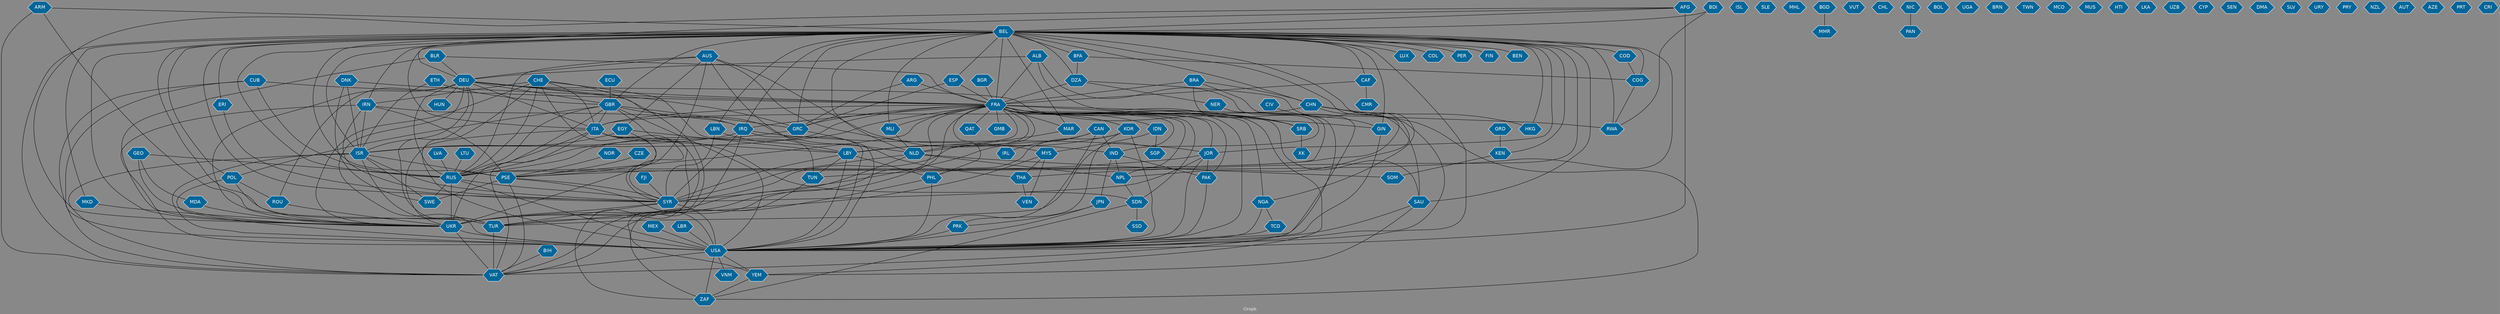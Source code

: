 // Countries together in item graph
graph {
	graph [bgcolor="#888888" fontcolor=white fontsize=12 label="Graph" outputorder=edgesfirst overlap=prism]
	node [color=white fillcolor="#006699" fontcolor=white fontname=Helvetica shape=hexagon style=filled]
	edge [arrowhead=open color=black fontcolor=white fontname=Courier fontsize=12]
		BRA [label=BRA]
		GBR [label=GBR]
		TUN [label=TUN]
		BEL [label=BEL]
		LBY [label=LBY]
		RUS [label=RUS]
		ISR [label=ISR]
		FRA [label=FRA]
		NLD [label=NLD]
		COG [label=COG]
		CHE [label=CHE]
		UKR [label=UKR]
		CHN [label=CHN]
		ITA [label=ITA]
		ARM [label=ARM]
		USA [label=USA]
		ARG [label=ARG]
		TUR [label=TUR]
		BDI [label=BDI]
		DNK [label=DNK]
		DEU [label=DEU]
		TCD [label=TCD]
		GRC [label=GRC]
		PSE [label=PSE]
		LBN [label=LBN]
		SDN [label=SDN]
		BLR [label=BLR]
		ISL [label=ISL]
		ESP [label=ESP]
		SYR [label=SYR]
		VAT [label=VAT]
		AUS [label=AUS]
		MAR [label=MAR]
		SLE [label=SLE]
		CAN [label=CAN]
		MLI [label=MLI]
		NGA [label=NGA]
		COD [label=COD]
		MHL [label=MHL]
		NPL [label=NPL]
		IRQ [label=IRQ]
		THA [label=THA]
		EGY [label=EGY]
		YEM [label=YEM]
		MYS [label=MYS]
		IRN [label=IRN]
		BGD [label=BGD]
		KEN [label=KEN]
		LUX [label=LUX]
		VUT [label=VUT]
		PRK [label=PRK]
		PHL [label=PHL]
		POL [label=POL]
		GIN [label=GIN]
		HKG [label=HKG]
		CAF [label=CAF]
		CHL [label=CHL]
		JPN [label=JPN]
		NER [label=NER]
		BFA [label=BFA]
		ZAF [label=ZAF]
		CUB [label=CUB]
		SWE [label=SWE]
		JOR [label=JOR]
		VEN [label=VEN]
		IRL [label=IRL]
		AFG [label=AFG]
		MEX [label=MEX]
		NOR [label=NOR]
		MMR [label=MMR]
		DZA [label=DZA]
		KOR [label=KOR]
		RWA [label=RWA]
		PAK [label=PAK]
		CIV [label=CIV]
		LBR [label=LBR]
		ETH [label=ETH]
		HUN [label=HUN]
		IDN [label=IDN]
		PAN [label=PAN]
		COL [label=COL]
		ROU [label=ROU]
		SAU [label=SAU]
		NIC [label=NIC]
		SOM [label=SOM]
		SRB [label=SRB]
		BOL [label=BOL]
		QAT [label=QAT]
		PER [label=PER]
		ECU [label=ECU]
		GRD [label=GRD]
		MKD [label=MKD]
		IND [label=IND]
		VNM [label=VNM]
		UGA [label=UGA]
		BRN [label=BRN]
		LVA [label=LVA]
		TWN [label=TWN]
		MCO [label=MCO]
		MDA [label=MDA]
		XK [label=XK]
		GEO [label=GEO]
		CZE [label=CZE]
		ALB [label=ALB]
		MUS [label=MUS]
		HTI [label=HTI]
		LKA [label=LKA]
		UZB [label=UZB]
		CYP [label=CYP]
		BIH [label=BIH]
		SEN [label=SEN]
		DMA [label=DMA]
		CMR [label=CMR]
		ERI [label=ERI]
		SSD [label=SSD]
		FJI [label=FJI]
		SLV [label=SLV]
		URY [label=URY]
		PRY [label=PRY]
		FIN [label=FIN]
		GMB [label=GMB]
		NZL [label=NZL]
		LTU [label=LTU]
		AUT [label=AUT]
		SGP [label=SGP]
		AZE [label=AZE]
		BGR [label=BGR]
		PRT [label=PRT]
		CRI [label=CRI]
		BEN [label=BEN]
			FRA -- IDN [weight=1]
			DEU -- ITA [weight=1]
			IDN -- MYS [weight=4]
			ALB -- SRB [weight=1]
			SYR -- TUR [weight=15]
			BEL -- RWA [weight=3]
			IRN -- USA [weight=4]
			CZE -- PSE [weight=1]
			BEL -- COD [weight=2]
			USA -- VAT [weight=1]
			GRC -- USA [weight=3]
			FRA -- GMB [weight=1]
			CAF -- FRA [weight=6]
			LBY -- USA [weight=2]
			CAN -- USA [weight=2]
			SAU -- YEM [weight=3]
			AUS -- THA [weight=1]
			PHL -- VAT [weight=1]
			DZA -- NER [weight=1]
			BEL -- MKD [weight=1]
			FRA -- ITA [weight=3]
			GBR -- TUR [weight=1]
			LBY -- TUN [weight=2]
			ITA -- RUS [weight=1]
			ARM -- TUR [weight=7]
			IDN -- SGP [weight=1]
			CHN -- ZAF [weight=2]
			BFA -- DZA [weight=1]
			CHE -- ITA [weight=1]
			FRA -- MAR [weight=1]
			ROU -- UKR [weight=2]
			BEL -- COG [weight=6]
			DEU -- GBR [weight=7]
			FRA -- NLD [weight=1]
			AFG -- USA [weight=13]
			BRA -- USA [weight=1]
			TUR -- VAT [weight=6]
			CHE -- USA [weight=1]
			BEL -- FIN [weight=1]
			PSE -- VAT [weight=2]
			BEL -- GRC [weight=6]
			BEL -- MAR [weight=4]
			IRN -- ISR [weight=8]
			BEL -- FRA [weight=9]
			DEU -- ROU [weight=2]
			LBR -- USA [weight=1]
			FRA -- JOR [weight=2]
			CAN -- SYR [weight=1]
			COG -- RWA [weight=1]
			BEL -- VAT [weight=1]
			BEL -- PSE [weight=11]
			FRA -- YEM [weight=1]
			JOR -- SYR [weight=1]
			IRQ -- JOR [weight=1]
			USA -- YEM [weight=4]
			CAN -- IRL [weight=1]
			ITA -- UKR [weight=1]
			CHE -- RUS [weight=4]
			GBR -- GRC [weight=1]
			FRA -- MLI [weight=1]
			BDI -- BEL [weight=4]
			TUN -- YEM [weight=1]
			PRK -- USA [weight=15]
			BEL -- GIN [weight=3]
			EGY -- LBY [weight=9]
			RUS -- SWE [weight=1]
			FJI -- SYR [weight=1]
			AFG -- DEU [weight=1]
			PSE -- SWE [weight=5]
			CUB -- RUS [weight=1]
			BEL -- ISR [weight=7]
			MYS -- THA [weight=1]
			BGR -- FRA [weight=2]
			KOR -- PRK [weight=1]
			BEL -- USA [weight=25]
			BEL -- MLI [weight=8]
			DEU -- RUS [weight=25]
			BGD -- MMR [weight=1]
			KOR -- USA [weight=2]
			MAR -- NLD [weight=1]
			CHE -- TUN [weight=2]
			EGY -- PSE [weight=5]
			NGA -- USA [weight=3]
			BEL -- POL [weight=1]
			LVA -- RUS [weight=1]
			RUS -- SYR [weight=1]
			EGY -- ISR [weight=4]
			FRA -- SRB [weight=1]
			FRA -- LBY [weight=2]
			BEL -- DZA [weight=5]
			YEM -- ZAF [weight=2]
			GIN -- USA [weight=2]
			BEL -- SAU [weight=3]
			ISR -- TUR [weight=2]
			POL -- ROU [weight=2]
			ISR -- VAT [weight=1]
			DZA -- SAU [weight=1]
			BEL -- PER [weight=1]
			SDN -- SSD [weight=6]
			DZA -- FRA [weight=16]
			GBR -- USA [weight=8]
			ARM -- BEL [weight=4]
			ITA -- SDN [weight=1]
			JPN -- PRK [weight=1]
			BLR -- UKR [weight=5]
			MKD -- UKR [weight=1]
			FRA -- SAU [weight=2]
			ARG -- FRA [weight=5]
			LBN -- SYR [weight=4]
			UKR -- USA [weight=47]
			PSE -- USA [weight=7]
			ITA -- ZAF [weight=3]
			IRQ -- SYR [weight=11]
			NLD -- UKR [weight=6]
			KOR -- LBY [weight=1]
			BDI -- RWA [weight=2]
			ISR -- USA [weight=14]
			DEU -- GRC [weight=14]
			BEL -- CHN [weight=9]
			CUB -- VAT [weight=1]
			LBN -- LBY [weight=1]
			IND -- JPN [weight=2]
			KEN -- SOM [weight=2]
			ARM -- VAT [weight=3]
			GEO -- RUS [weight=1]
			IRN -- SYR [weight=3]
			IRN -- PSE [weight=1]
			BEL -- GBR [weight=3]
			POL -- USA [weight=1]
			GBR -- IRQ [weight=2]
			CHE -- SYR [weight=9]
			IRQ -- ISR [weight=1]
			GEO -- MDA [weight=1]
			FRA -- KOR [weight=1]
			GRD -- KEN [weight=1]
			GRC -- RUS [weight=2]
			FRA -- USA [weight=23]
			DEU -- FRA [weight=20]
			USA -- ZAF [weight=3]
			ISR -- PSE [weight=168]
			IND -- PAK [weight=1]
			USA -- VNM [weight=1]
			AUS -- DEU [weight=1]
			PAK -- USA [weight=1]
			BEL -- THA [weight=2]
			GEO -- UKR [weight=2]
			UKR -- VAT [weight=2]
			IRN -- IRQ [weight=3]
			ALB -- VAT [weight=1]
			BEL -- CAF [weight=1]
			NER -- RUS [weight=1]
			GBR -- ITA [weight=1]
			ESP -- FRA [weight=2]
			ITA -- SYR [weight=4]
			GBR -- RUS [weight=3]
			PHL -- USA [weight=1]
			NOR -- PSE [weight=1]
			BEL -- HKG [weight=1]
			BEL -- COL [weight=2]
			BEL -- ITA [weight=6]
			BEL -- BEN [weight=1]
			AUS -- EGY [weight=1]
			SYR -- UKR [weight=1]
			ECU -- GBR [weight=3]
			CHN -- RUS [weight=4]
			MYS -- VEN [weight=1]
			CHN -- ITA [weight=1]
			BEL -- KEN [weight=1]
			CHE -- IRN [weight=1]
			NLD -- SYR [weight=2]
			TCD -- USA [weight=1]
			CAN -- IND [weight=1]
			THA -- VEN [weight=1]
			FRA -- SYR [weight=8]
			NLD -- SOM [weight=1]
			MEX -- USA [weight=1]
			ALB -- FRA [weight=1]
			LBY -- SYR [weight=2]
			FRA -- PHL [weight=1]
			NPL -- SDN [weight=1]
			MYS -- UKR [weight=5]
			MLI -- NLD [weight=1]
			BEL -- LBN [weight=3]
			ETH -- ISR [weight=1]
			RUS -- UKR [weight=304]
			BFA -- COG [weight=1]
			FRA -- RUS [weight=7]
			BEL -- TUN [weight=24]
			FRA -- PSE [weight=2]
			GBR -- POL [weight=1]
			DNK -- ISR [weight=2]
			CHN -- USA [weight=4]
			JOR -- PAK [weight=1]
			BEL -- NGA [weight=1]
			CAF -- CMR [weight=1]
			BLR -- FRA [weight=1]
			NLD -- NPL [weight=1]
			FRA -- NPL [weight=1]
			DEU -- NLD [weight=1]
			SDN -- ZAF [weight=2]
			NGA -- TCD [weight=2]
			AFG -- BEL [weight=2]
			BEL -- UKR [weight=13]
			BEL -- IRN [weight=1]
			JOR -- PSE [weight=1]
			DEU -- ISR [weight=1]
			DEU -- SRB [weight=2]
			FRA -- PAK [weight=1]
			FRA -- GRC [weight=4]
			CHE -- ZAF [weight=2]
			AFG -- UKR [weight=1]
			AUS -- UKR [weight=1]
			ESP -- GRC [weight=3]
			SYR -- USA [weight=17]
			DEU -- UKR [weight=30]
			SAU -- USA [weight=3]
			ALB -- DEU [weight=1]
			BEL -- NPL [weight=7]
			BRA -- FRA [weight=2]
			CUB -- FRA [weight=3]
			JPN -- USA [weight=1]
			KOR -- PHL [weight=1]
			LTU -- RUS [weight=1]
			ITA -- LBY [weight=1]
			ISR -- SYR [weight=1]
			LBY -- PHL [weight=1]
			IRQ -- USA [weight=45]
			PSE -- SYR [weight=1]
			CIV -- GIN [weight=1]
			BIH -- VAT [weight=1]
			ETH -- GBR [weight=1]
			FRA -- IRQ [weight=4]
			AUS -- IND [weight=2]
			FRA -- VAT [weight=3]
			FRA -- TUR [weight=1]
			DNK -- SWE [weight=1]
			BEL -- JOR [weight=1]
			BEL -- SYR [weight=12]
			DEU -- TUR [weight=1]
			GBR -- UKR [weight=3]
			BEL -- IRQ [weight=17]
			BLR -- DEU [weight=1]
			AUS -- RUS [weight=2]
			ITA -- VAT [weight=3]
			BEL -- TUR [weight=4]
			RUS -- USA [weight=61]
			CHE -- UKR [weight=10]
			FRA -- QAT [weight=1]
			DEU -- USA [weight=16]
			BEL -- RUS [weight=7]
			ARG -- GRC [weight=1]
			NIC -- PAN [weight=1]
			BEL -- ERI [weight=1]
			CUB -- USA [weight=21]
			FRA -- NGA [weight=2]
			DNK -- FRA [weight=1]
			MDA -- UKR [weight=1]
			SRB -- XK [weight=1]
			ERI -- SYR [weight=1]
			POL -- UKR [weight=3]
			JOR -- USA [weight=2]
			BEL -- ESP [weight=2]
			BEL -- LUX [weight=3]
			FRA -- ISR [weight=5]
			BRA -- CHN [weight=1]
			COD -- COG [weight=3]
			BEL -- NLD [weight=7]
			IRQ -- TUR [weight=5]
			FRA -- UKR [weight=12]
			BEL -- BFA [weight=1]
			ISR -- SWE [weight=1]
			FRA -- GIN [weight=1]
			IND -- NPL [weight=2]
			FRA -- RWA [weight=3]
			FRA -- SDN [weight=1]
			DEU -- HUN [weight=1]
			BRA -- IND [weight=1]
			CHN -- HKG [weight=3]
			AUS -- MYS [weight=2]
}
